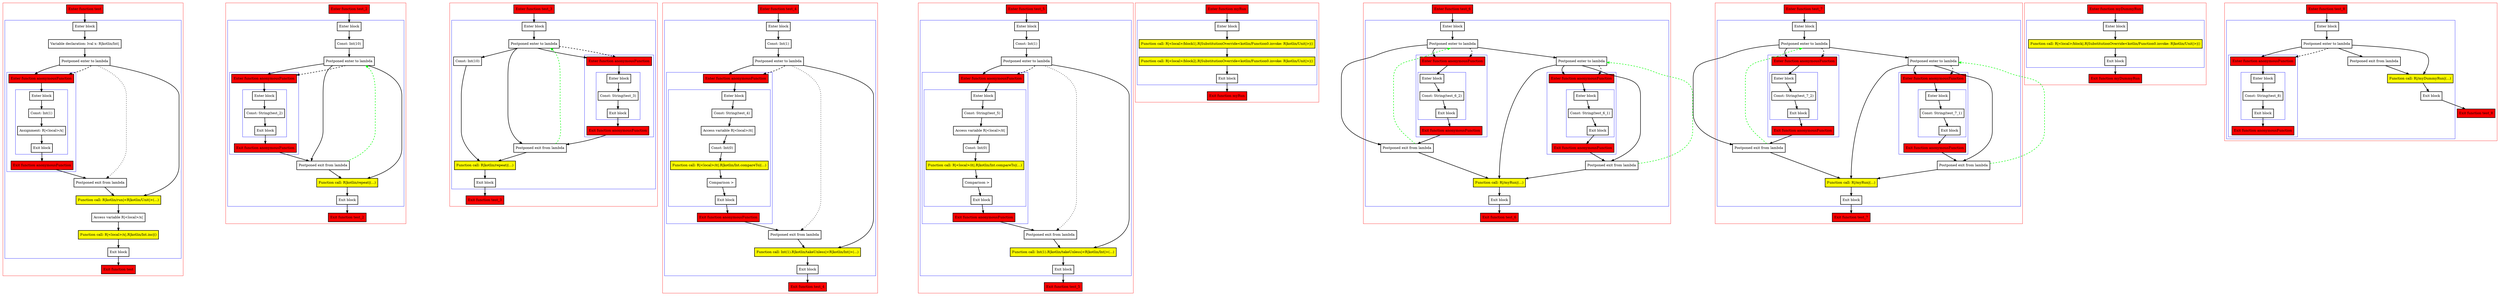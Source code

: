 digraph callsInPlace_kt {
    graph [nodesep=3]
    node [shape=box penwidth=2]
    edge [penwidth=2]

    subgraph cluster_0 {
        color=red
        0 [label="Enter function test" style="filled" fillcolor=red];
        subgraph cluster_1 {
            color=blue
            1 [label="Enter block"];
            2 [label="Variable declaration: lval x: R|kotlin/Int|"];
            3 [label="Postponed enter to lambda"];
            subgraph cluster_2 {
                color=blue
                10 [label="Enter function anonymousFunction" style="filled" fillcolor=red];
                subgraph cluster_3 {
                    color=blue
                    11 [label="Enter block"];
                    12 [label="Const: Int(1)"];
                    13 [label="Assignment: R|<local>/x|"];
                    14 [label="Exit block"];
                }
                15 [label="Exit function anonymousFunction" style="filled" fillcolor=red];
            }
            4 [label="Postponed exit from lambda"];
            5 [label="Function call: R|kotlin/run|<R|kotlin/Unit|>(...)" style="filled" fillcolor=yellow];
            6 [label="Access variable R|<local>/x|"];
            7 [label="Function call: R|<local>/x|.R|kotlin/Int.inc|()" style="filled" fillcolor=yellow];
            8 [label="Exit block"];
        }
        9 [label="Exit function test" style="filled" fillcolor=red];
    }
    0 -> {1};
    1 -> {2};
    2 -> {3};
    3 -> {10 5};
    3 -> {4} [style=dotted];
    3 -> {10} [style=dashed];
    4 -> {5};
    5 -> {6};
    6 -> {7};
    7 -> {8};
    8 -> {9};
    10 -> {11};
    11 -> {12};
    12 -> {13};
    13 -> {14};
    14 -> {15};
    15 -> {4};

    subgraph cluster_4 {
        color=red
        16 [label="Enter function test_2" style="filled" fillcolor=red];
        subgraph cluster_5 {
            color=blue
            17 [label="Enter block"];
            18 [label="Const: Int(10)"];
            19 [label="Postponed enter to lambda"];
            subgraph cluster_6 {
                color=blue
                24 [label="Enter function anonymousFunction" style="filled" fillcolor=red];
                subgraph cluster_7 {
                    color=blue
                    25 [label="Enter block"];
                    26 [label="Const: String(test_2)"];
                    27 [label="Exit block"];
                }
                28 [label="Exit function anonymousFunction" style="filled" fillcolor=red];
            }
            20 [label="Postponed exit from lambda"];
            21 [label="Function call: R|kotlin/repeat|(...)" style="filled" fillcolor=yellow];
            22 [label="Exit block"];
        }
        23 [label="Exit function test_2" style="filled" fillcolor=red];
    }
    16 -> {17};
    17 -> {18};
    18 -> {19};
    19 -> {20 24 21};
    19 -> {24} [style=dashed];
    20 -> {21};
    20 -> {19} [color=green style=dashed];
    21 -> {22};
    22 -> {23};
    24 -> {25};
    25 -> {26};
    26 -> {27};
    27 -> {28};
    28 -> {20};

    subgraph cluster_8 {
        color=red
        29 [label="Enter function test_3" style="filled" fillcolor=red];
        subgraph cluster_9 {
            color=blue
            30 [label="Enter block"];
            31 [label="Postponed enter to lambda"];
            subgraph cluster_10 {
                color=blue
                37 [label="Enter function anonymousFunction" style="filled" fillcolor=red];
                subgraph cluster_11 {
                    color=blue
                    38 [label="Enter block"];
                    39 [label="Const: String(test_3)"];
                    40 [label="Exit block"];
                }
                41 [label="Exit function anonymousFunction" style="filled" fillcolor=red];
            }
            33 [label="Const: Int(10)"];
            32 [label="Postponed exit from lambda"];
            34 [label="Function call: R|kotlin/repeat|(...)" style="filled" fillcolor=yellow];
            35 [label="Exit block"];
        }
        36 [label="Exit function test_3" style="filled" fillcolor=red];
    }
    29 -> {30};
    30 -> {31};
    31 -> {32 33 37};
    31 -> {37} [style=dashed];
    32 -> {34};
    32 -> {31} [color=green style=dashed];
    33 -> {34};
    34 -> {35};
    35 -> {36};
    37 -> {38};
    38 -> {39};
    39 -> {40};
    40 -> {41};
    41 -> {32};

    subgraph cluster_12 {
        color=red
        42 [label="Enter function test_4" style="filled" fillcolor=red];
        subgraph cluster_13 {
            color=blue
            43 [label="Enter block"];
            44 [label="Const: Int(1)"];
            45 [label="Postponed enter to lambda"];
            subgraph cluster_14 {
                color=blue
                50 [label="Enter function anonymousFunction" style="filled" fillcolor=red];
                subgraph cluster_15 {
                    color=blue
                    51 [label="Enter block"];
                    52 [label="Const: String(test_4)"];
                    53 [label="Access variable R|<local>/it|"];
                    54 [label="Const: Int(0)"];
                    55 [label="Function call: R|<local>/it|.R|kotlin/Int.compareTo|(...)" style="filled" fillcolor=yellow];
                    56 [label="Comparison >"];
                    57 [label="Exit block"];
                }
                58 [label="Exit function anonymousFunction" style="filled" fillcolor=red];
            }
            46 [label="Postponed exit from lambda"];
            47 [label="Function call: Int(1).R|kotlin/takeUnless|<R|kotlin/Int|>(...)" style="filled" fillcolor=yellow];
            48 [label="Exit block"];
        }
        49 [label="Exit function test_4" style="filled" fillcolor=red];
    }
    42 -> {43};
    43 -> {44};
    44 -> {45};
    45 -> {50 47};
    45 -> {46} [style=dotted];
    45 -> {50} [style=dashed];
    46 -> {47};
    47 -> {48};
    48 -> {49};
    50 -> {51};
    51 -> {52};
    52 -> {53};
    53 -> {54};
    54 -> {55};
    55 -> {56};
    56 -> {57};
    57 -> {58};
    58 -> {46};

    subgraph cluster_16 {
        color=red
        59 [label="Enter function test_5" style="filled" fillcolor=red];
        subgraph cluster_17 {
            color=blue
            60 [label="Enter block"];
            61 [label="Const: Int(1)"];
            62 [label="Postponed enter to lambda"];
            subgraph cluster_18 {
                color=blue
                67 [label="Enter function anonymousFunction" style="filled" fillcolor=red];
                subgraph cluster_19 {
                    color=blue
                    68 [label="Enter block"];
                    69 [label="Const: String(test_5)"];
                    70 [label="Access variable R|<local>/it|"];
                    71 [label="Const: Int(0)"];
                    72 [label="Function call: R|<local>/it|.R|kotlin/Int.compareTo|(...)" style="filled" fillcolor=yellow];
                    73 [label="Comparison >"];
                    74 [label="Exit block"];
                }
                75 [label="Exit function anonymousFunction" style="filled" fillcolor=red];
            }
            63 [label="Postponed exit from lambda"];
            64 [label="Function call: Int(1).R|kotlin/takeUnless|<R|kotlin/Int|>(...)" style="filled" fillcolor=yellow];
            65 [label="Exit block"];
        }
        66 [label="Exit function test_5" style="filled" fillcolor=red];
    }
    59 -> {60};
    60 -> {61};
    61 -> {62};
    62 -> {67 64};
    62 -> {63} [style=dotted];
    62 -> {67} [style=dashed];
    63 -> {64};
    64 -> {65};
    65 -> {66};
    67 -> {68};
    68 -> {69};
    69 -> {70};
    70 -> {71};
    71 -> {72};
    72 -> {73};
    73 -> {74};
    74 -> {75};
    75 -> {63};

    subgraph cluster_20 {
        color=red
        76 [label="Enter function myRun" style="filled" fillcolor=red];
        subgraph cluster_21 {
            color=blue
            77 [label="Enter block"];
            78 [label="Function call: R|<local>/block1|.R|SubstitutionOverride<kotlin/Function0.invoke: R|kotlin/Unit|>|()" style="filled" fillcolor=yellow];
            79 [label="Function call: R|<local>/block2|.R|SubstitutionOverride<kotlin/Function0.invoke: R|kotlin/Unit|>|()" style="filled" fillcolor=yellow];
            80 [label="Exit block"];
        }
        81 [label="Exit function myRun" style="filled" fillcolor=red];
    }
    76 -> {77};
    77 -> {78};
    78 -> {79};
    79 -> {80};
    80 -> {81};

    subgraph cluster_22 {
        color=red
        82 [label="Enter function test_6" style="filled" fillcolor=red];
        subgraph cluster_23 {
            color=blue
            83 [label="Enter block"];
            84 [label="Postponed enter to lambda"];
            subgraph cluster_24 {
                color=blue
                96 [label="Enter function anonymousFunction" style="filled" fillcolor=red];
                subgraph cluster_25 {
                    color=blue
                    97 [label="Enter block"];
                    98 [label="Const: String(test_6_2)"];
                    99 [label="Exit block"];
                }
                100 [label="Exit function anonymousFunction" style="filled" fillcolor=red];
            }
            86 [label="Postponed enter to lambda"];
            subgraph cluster_26 {
                color=blue
                91 [label="Enter function anonymousFunction" style="filled" fillcolor=red];
                subgraph cluster_27 {
                    color=blue
                    92 [label="Enter block"];
                    93 [label="Const: String(test_6_1)"];
                    94 [label="Exit block"];
                }
                95 [label="Exit function anonymousFunction" style="filled" fillcolor=red];
            }
            87 [label="Postponed exit from lambda"];
            85 [label="Postponed exit from lambda"];
            88 [label="Function call: R|/myRun|(...)" style="filled" fillcolor=yellow];
            89 [label="Exit block"];
        }
        90 [label="Exit function test_6" style="filled" fillcolor=red];
    }
    82 -> {83};
    83 -> {84};
    84 -> {85 86 96};
    84 -> {96} [style=dashed];
    85 -> {88};
    85 -> {84} [color=green style=dashed];
    86 -> {87 91 88};
    86 -> {91} [style=dashed];
    87 -> {88};
    87 -> {86} [color=green style=dashed];
    88 -> {89};
    89 -> {90};
    91 -> {92};
    92 -> {93};
    93 -> {94};
    94 -> {95};
    95 -> {87};
    96 -> {97};
    97 -> {98};
    98 -> {99};
    99 -> {100};
    100 -> {85};

    subgraph cluster_28 {
        color=red
        101 [label="Enter function test_7" style="filled" fillcolor=red];
        subgraph cluster_29 {
            color=blue
            102 [label="Enter block"];
            103 [label="Postponed enter to lambda"];
            subgraph cluster_30 {
                color=blue
                110 [label="Enter function anonymousFunction" style="filled" fillcolor=red];
                subgraph cluster_31 {
                    color=blue
                    111 [label="Enter block"];
                    112 [label="Const: String(test_7_2)"];
                    113 [label="Exit block"];
                }
                114 [label="Exit function anonymousFunction" style="filled" fillcolor=red];
            }
            105 [label="Postponed enter to lambda"];
            subgraph cluster_32 {
                color=blue
                115 [label="Enter function anonymousFunction" style="filled" fillcolor=red];
                subgraph cluster_33 {
                    color=blue
                    116 [label="Enter block"];
                    117 [label="Const: String(test_7_1)"];
                    118 [label="Exit block"];
                }
                119 [label="Exit function anonymousFunction" style="filled" fillcolor=red];
            }
            106 [label="Postponed exit from lambda"];
            104 [label="Postponed exit from lambda"];
            107 [label="Function call: R|/myRun|(...)" style="filled" fillcolor=yellow];
            108 [label="Exit block"];
        }
        109 [label="Exit function test_7" style="filled" fillcolor=red];
    }
    101 -> {102};
    102 -> {103};
    103 -> {104 105 110};
    103 -> {110} [style=dashed];
    104 -> {107};
    104 -> {103} [color=green style=dashed];
    105 -> {106 115 107};
    105 -> {115} [style=dashed];
    106 -> {107};
    106 -> {105} [color=green style=dashed];
    107 -> {108};
    108 -> {109};
    110 -> {111};
    111 -> {112};
    112 -> {113};
    113 -> {114};
    114 -> {104};
    115 -> {116};
    116 -> {117};
    117 -> {118};
    118 -> {119};
    119 -> {106};

    subgraph cluster_34 {
        color=red
        120 [label="Enter function myDummyRun" style="filled" fillcolor=red];
        subgraph cluster_35 {
            color=blue
            121 [label="Enter block"];
            122 [label="Function call: R|<local>/block|.R|SubstitutionOverride<kotlin/Function0.invoke: R|kotlin/Unit|>|()" style="filled" fillcolor=yellow];
            123 [label="Exit block"];
        }
        124 [label="Exit function myDummyRun" style="filled" fillcolor=red];
    }
    120 -> {121};
    121 -> {122};
    122 -> {123};
    123 -> {124};

    subgraph cluster_36 {
        color=red
        125 [label="Enter function test_8" style="filled" fillcolor=red];
        subgraph cluster_37 {
            color=blue
            126 [label="Enter block"];
            127 [label="Postponed enter to lambda"];
            subgraph cluster_38 {
                color=blue
                132 [label="Enter function anonymousFunction" style="filled" fillcolor=red];
                subgraph cluster_39 {
                    color=blue
                    133 [label="Enter block"];
                    134 [label="Const: String(test_8)"];
                    135 [label="Exit block"];
                }
                136 [label="Exit function anonymousFunction" style="filled" fillcolor=red];
            }
            128 [label="Postponed exit from lambda"];
            129 [label="Function call: R|/myDummyRun|(...)" style="filled" fillcolor=yellow];
            130 [label="Exit block"];
        }
        131 [label="Exit function test_8" style="filled" fillcolor=red];
    }
    125 -> {126};
    126 -> {127};
    127 -> {128 132 129};
    127 -> {132} [style=dashed];
    128 -> {129};
    129 -> {130};
    130 -> {131};
    132 -> {133};
    133 -> {134};
    134 -> {135};
    135 -> {136};

}
